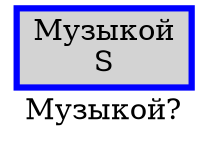 digraph SENTENCE_1872 {
	graph [label="Музыкой?"]
	node [style=filled]
		0 [label="Музыкой
S" color=blue fillcolor=lightgray penwidth=3 shape=box]
}